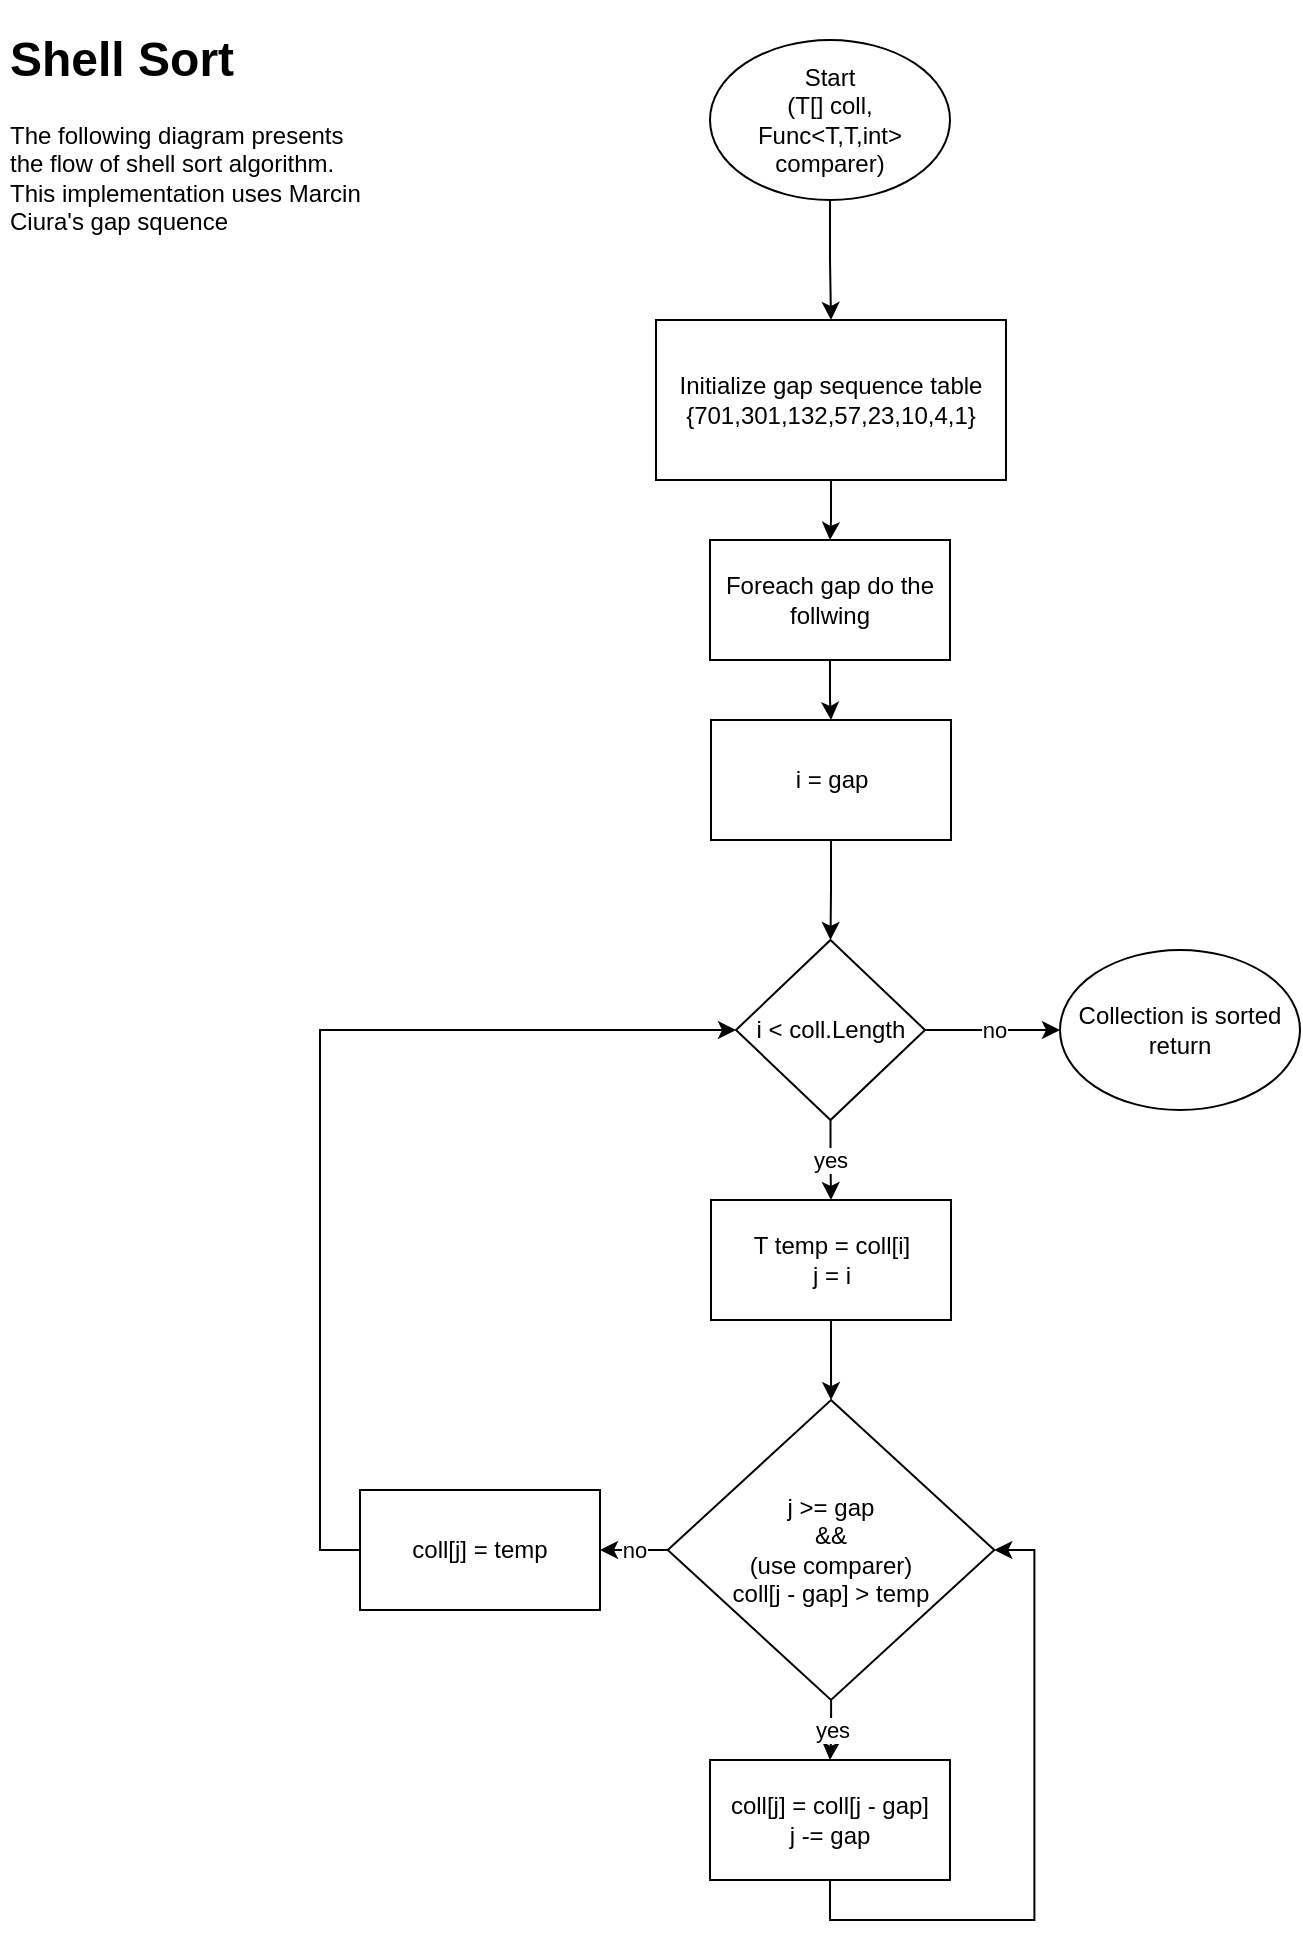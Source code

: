 <mxfile version="12.9.14" type="device"><diagram id="f0ywCoxIe0U-i-TUHV-f" name="Page-1"><mxGraphModel dx="1352" dy="767" grid="1" gridSize="10" guides="1" tooltips="1" connect="1" arrows="1" fold="1" page="1" pageScale="1" pageWidth="850" pageHeight="1100" math="0" shadow="0"><root><mxCell id="0"/><mxCell id="1" parent="0"/><mxCell id="nG_DsS61M96cuxiUxy86-1" value="&lt;h1&gt;Shell Sort&lt;br&gt;&lt;/h1&gt;&lt;p&gt;The following diagram presents the flow of shell sort algorithm. This implementation uses Marcin Ciura's gap squence&lt;br&gt;&lt;/p&gt;" style="text;html=1;strokeColor=none;fillColor=none;spacing=5;spacingTop=-20;whiteSpace=wrap;overflow=hidden;rounded=0;" vertex="1" parent="1"><mxGeometry x="10" y="10" width="190" height="120" as="geometry"/></mxCell><mxCell id="nG_DsS61M96cuxiUxy86-4" value="" style="edgeStyle=orthogonalEdgeStyle;rounded=0;orthogonalLoop=1;jettySize=auto;html=1;" edge="1" parent="1" source="nG_DsS61M96cuxiUxy86-2" target="nG_DsS61M96cuxiUxy86-3"><mxGeometry relative="1" as="geometry"/></mxCell><mxCell id="nG_DsS61M96cuxiUxy86-2" value="&lt;div&gt;Start&lt;/div&gt;&lt;div&gt;(T[] coll, Func&amp;lt;T,T,int&amp;gt; comparer)&lt;br&gt;&lt;/div&gt;" style="ellipse;whiteSpace=wrap;html=1;" vertex="1" parent="1"><mxGeometry x="365" y="20" width="120" height="80" as="geometry"/></mxCell><mxCell id="nG_DsS61M96cuxiUxy86-6" value="" style="edgeStyle=orthogonalEdgeStyle;rounded=0;orthogonalLoop=1;jettySize=auto;html=1;" edge="1" parent="1" source="nG_DsS61M96cuxiUxy86-3" target="nG_DsS61M96cuxiUxy86-5"><mxGeometry relative="1" as="geometry"/></mxCell><mxCell id="nG_DsS61M96cuxiUxy86-3" value="&lt;div&gt;Initialize gap sequence table&lt;/div&gt;&lt;div&gt;{701,301,132,57,23,10,4,1}&lt;br&gt;&lt;/div&gt;" style="rounded=0;whiteSpace=wrap;html=1;" vertex="1" parent="1"><mxGeometry x="338" y="160" width="175" height="80" as="geometry"/></mxCell><mxCell id="nG_DsS61M96cuxiUxy86-9" value="" style="edgeStyle=orthogonalEdgeStyle;rounded=0;orthogonalLoop=1;jettySize=auto;html=1;" edge="1" parent="1" source="nG_DsS61M96cuxiUxy86-5" target="nG_DsS61M96cuxiUxy86-8"><mxGeometry relative="1" as="geometry"/></mxCell><mxCell id="nG_DsS61M96cuxiUxy86-5" value="Foreach gap do the follwing" style="rounded=0;whiteSpace=wrap;html=1;" vertex="1" parent="1"><mxGeometry x="365" y="270" width="120" height="60" as="geometry"/></mxCell><mxCell id="nG_DsS61M96cuxiUxy86-11" value="" style="edgeStyle=orthogonalEdgeStyle;rounded=0;orthogonalLoop=1;jettySize=auto;html=1;" edge="1" parent="1" source="nG_DsS61M96cuxiUxy86-8" target="nG_DsS61M96cuxiUxy86-10"><mxGeometry relative="1" as="geometry"/></mxCell><mxCell id="nG_DsS61M96cuxiUxy86-8" value="i = gap" style="rounded=0;whiteSpace=wrap;html=1;" vertex="1" parent="1"><mxGeometry x="365.5" y="360" width="120" height="60" as="geometry"/></mxCell><mxCell id="nG_DsS61M96cuxiUxy86-13" value="yes" style="edgeStyle=orthogonalEdgeStyle;rounded=0;orthogonalLoop=1;jettySize=auto;html=1;" edge="1" parent="1" source="nG_DsS61M96cuxiUxy86-10" target="nG_DsS61M96cuxiUxy86-12"><mxGeometry relative="1" as="geometry"/></mxCell><mxCell id="nG_DsS61M96cuxiUxy86-26" value="no" style="edgeStyle=orthogonalEdgeStyle;rounded=0;orthogonalLoop=1;jettySize=auto;html=1;" edge="1" parent="1" source="nG_DsS61M96cuxiUxy86-10" target="nG_DsS61M96cuxiUxy86-25"><mxGeometry relative="1" as="geometry"/></mxCell><mxCell id="nG_DsS61M96cuxiUxy86-10" value="i &amp;lt; coll.Length" style="rhombus;whiteSpace=wrap;html=1;" vertex="1" parent="1"><mxGeometry x="378" y="470" width="94.5" height="90" as="geometry"/></mxCell><mxCell id="nG_DsS61M96cuxiUxy86-15" value="" style="edgeStyle=orthogonalEdgeStyle;rounded=0;orthogonalLoop=1;jettySize=auto;html=1;" edge="1" parent="1" source="nG_DsS61M96cuxiUxy86-12" target="nG_DsS61M96cuxiUxy86-14"><mxGeometry relative="1" as="geometry"/></mxCell><mxCell id="nG_DsS61M96cuxiUxy86-12" value="&lt;div&gt;T temp = coll[i]&lt;/div&gt;&lt;div&gt;j = i&lt;br&gt;&lt;/div&gt;" style="rounded=0;whiteSpace=wrap;html=1;" vertex="1" parent="1"><mxGeometry x="365.5" y="600" width="120" height="60" as="geometry"/></mxCell><mxCell id="nG_DsS61M96cuxiUxy86-18" value="yes" style="edgeStyle=orthogonalEdgeStyle;rounded=0;orthogonalLoop=1;jettySize=auto;html=1;" edge="1" parent="1" source="nG_DsS61M96cuxiUxy86-14" target="nG_DsS61M96cuxiUxy86-17"><mxGeometry relative="1" as="geometry"/></mxCell><mxCell id="nG_DsS61M96cuxiUxy86-23" value="no" style="edgeStyle=orthogonalEdgeStyle;rounded=0;orthogonalLoop=1;jettySize=auto;html=1;" edge="1" parent="1" source="nG_DsS61M96cuxiUxy86-14" target="nG_DsS61M96cuxiUxy86-22"><mxGeometry relative="1" as="geometry"/></mxCell><mxCell id="nG_DsS61M96cuxiUxy86-14" value="&lt;div&gt;j &amp;gt;= gap&lt;/div&gt;&lt;div&gt;&amp;amp;&amp;amp;&lt;/div&gt;&lt;div&gt;(use comparer)&lt;/div&gt;&lt;div&gt;coll[j - gap] &amp;gt; temp&lt;br&gt;&lt;/div&gt;" style="rhombus;whiteSpace=wrap;html=1;" vertex="1" parent="1"><mxGeometry x="343.88" y="700" width="163.25" height="150" as="geometry"/></mxCell><mxCell id="nG_DsS61M96cuxiUxy86-21" style="edgeStyle=orthogonalEdgeStyle;rounded=0;orthogonalLoop=1;jettySize=auto;html=1;exitX=0.5;exitY=1;exitDx=0;exitDy=0;entryX=1;entryY=0.5;entryDx=0;entryDy=0;" edge="1" parent="1" source="nG_DsS61M96cuxiUxy86-17" target="nG_DsS61M96cuxiUxy86-14"><mxGeometry relative="1" as="geometry"/></mxCell><mxCell id="nG_DsS61M96cuxiUxy86-17" value="&lt;div&gt;coll[j] = coll[j - gap]&lt;/div&gt;&lt;div&gt;j -= gap&lt;br&gt;&lt;/div&gt;" style="rounded=0;whiteSpace=wrap;html=1;" vertex="1" parent="1"><mxGeometry x="365" y="880" width="120" height="60" as="geometry"/></mxCell><mxCell id="nG_DsS61M96cuxiUxy86-24" style="edgeStyle=orthogonalEdgeStyle;rounded=0;orthogonalLoop=1;jettySize=auto;html=1;exitX=0;exitY=0.5;exitDx=0;exitDy=0;entryX=0;entryY=0.5;entryDx=0;entryDy=0;" edge="1" parent="1" source="nG_DsS61M96cuxiUxy86-22" target="nG_DsS61M96cuxiUxy86-10"><mxGeometry relative="1" as="geometry"/></mxCell><mxCell id="nG_DsS61M96cuxiUxy86-22" value="coll[j] = temp" style="rounded=0;whiteSpace=wrap;html=1;" vertex="1" parent="1"><mxGeometry x="190" y="745" width="120" height="60" as="geometry"/></mxCell><mxCell id="nG_DsS61M96cuxiUxy86-25" value="&lt;div&gt;Collection is sorted&lt;/div&gt;&lt;div&gt;return&lt;br&gt;&lt;/div&gt;" style="ellipse;whiteSpace=wrap;html=1;" vertex="1" parent="1"><mxGeometry x="540" y="475" width="120" height="80" as="geometry"/></mxCell></root></mxGraphModel></diagram></mxfile>
